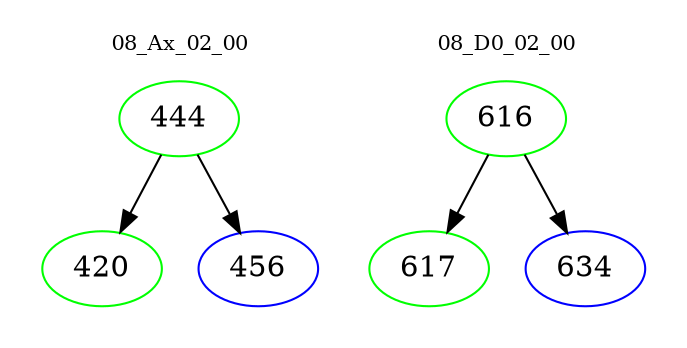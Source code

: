 digraph{
subgraph cluster_0 {
color = white
label = "08_Ax_02_00";
fontsize=10;
T0_444 [label="444", color="green"]
T0_444 -> T0_420 [color="black"]
T0_420 [label="420", color="green"]
T0_444 -> T0_456 [color="black"]
T0_456 [label="456", color="blue"]
}
subgraph cluster_1 {
color = white
label = "08_D0_02_00";
fontsize=10;
T1_616 [label="616", color="green"]
T1_616 -> T1_617 [color="black"]
T1_617 [label="617", color="green"]
T1_616 -> T1_634 [color="black"]
T1_634 [label="634", color="blue"]
}
}
